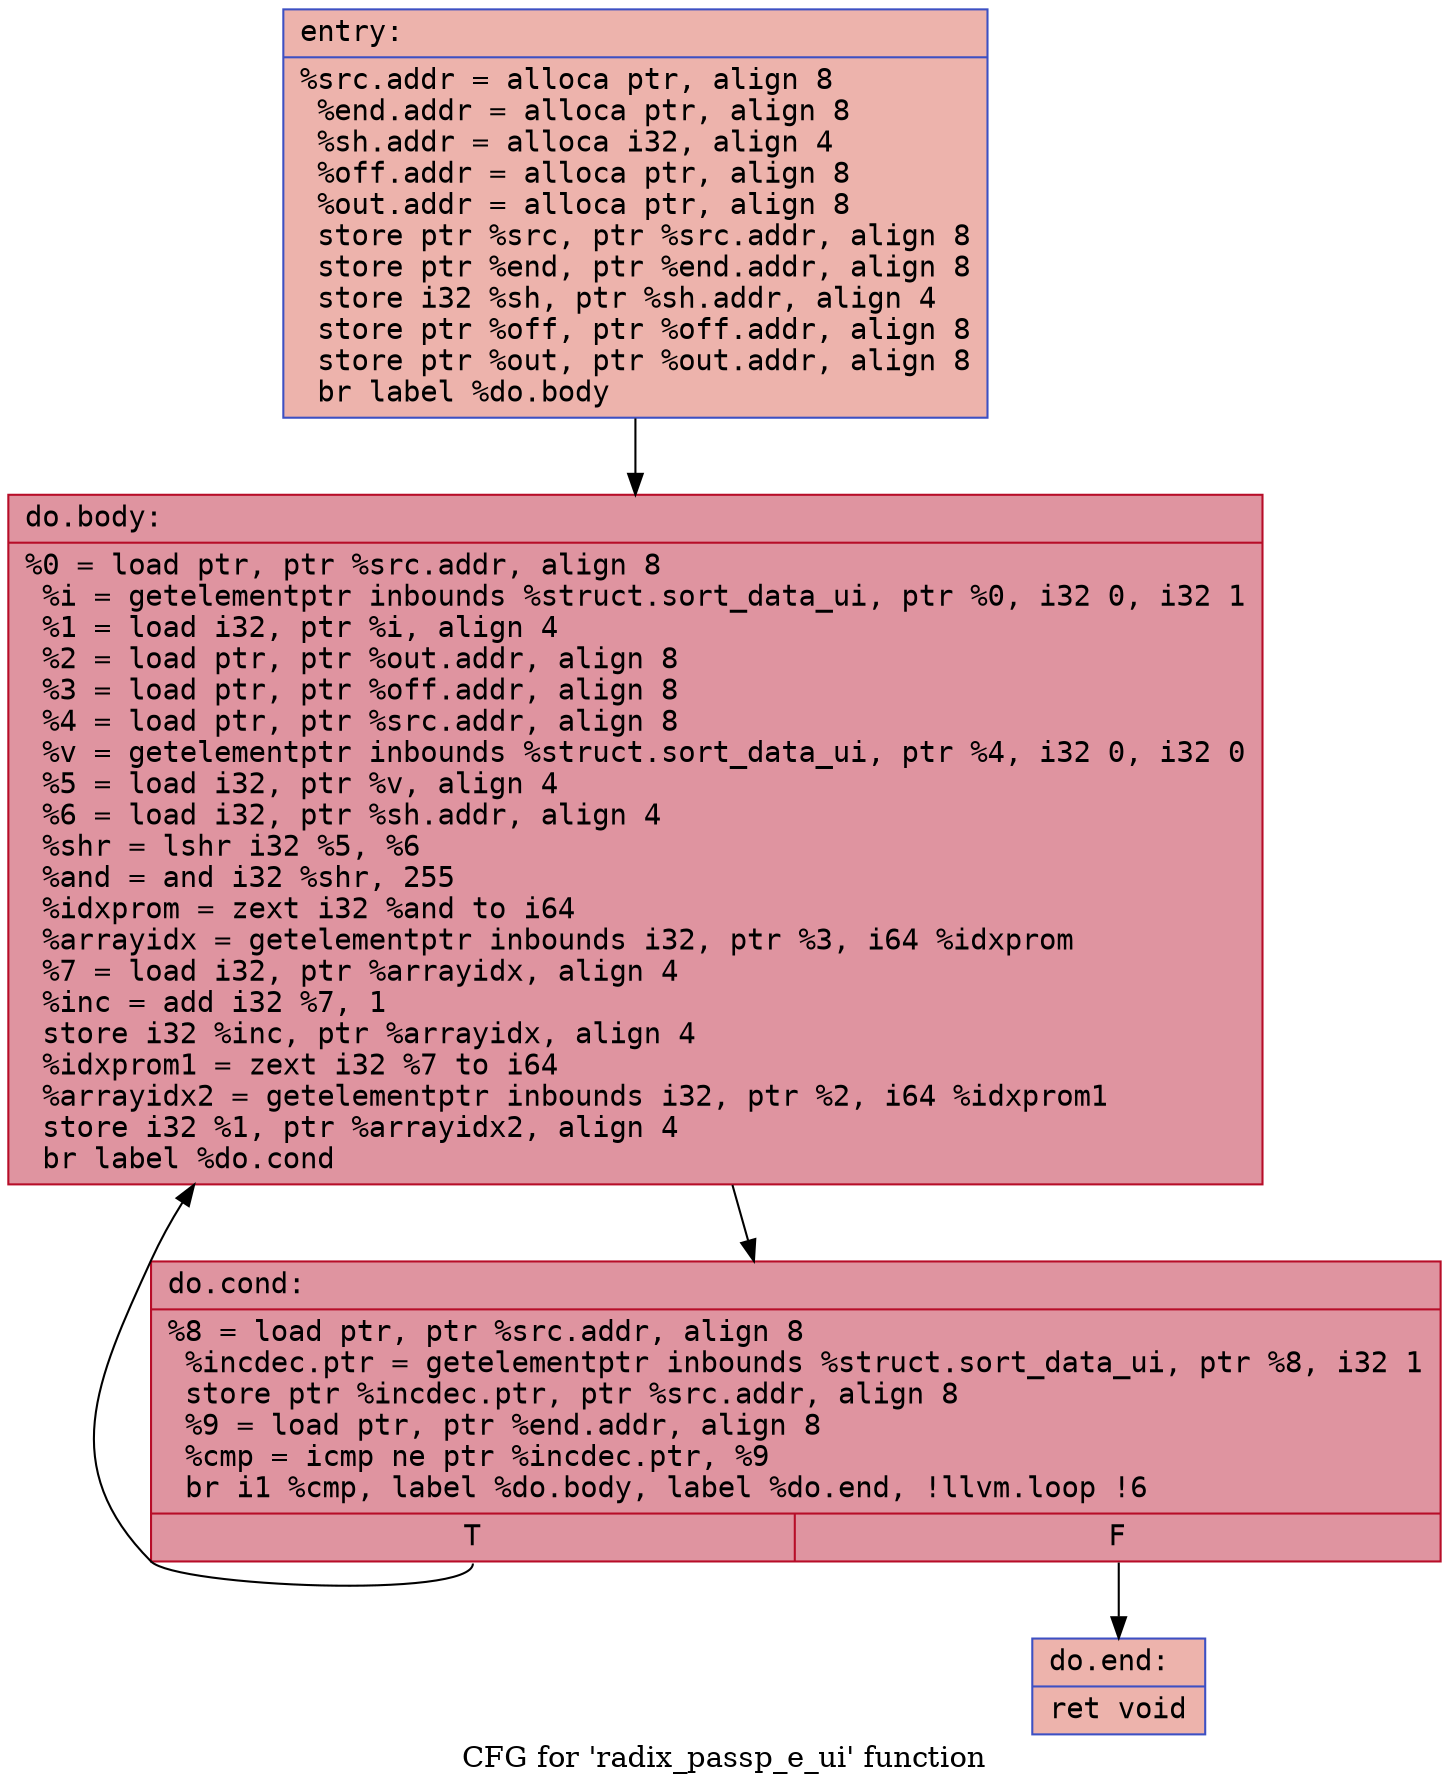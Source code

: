 digraph "CFG for 'radix_passp_e_ui' function" {
	label="CFG for 'radix_passp_e_ui' function";

	Node0x5564aae172a0 [shape=record,color="#3d50c3ff", style=filled, fillcolor="#d6524470" fontname="Courier",label="{entry:\l|  %src.addr = alloca ptr, align 8\l  %end.addr = alloca ptr, align 8\l  %sh.addr = alloca i32, align 4\l  %off.addr = alloca ptr, align 8\l  %out.addr = alloca ptr, align 8\l  store ptr %src, ptr %src.addr, align 8\l  store ptr %end, ptr %end.addr, align 8\l  store i32 %sh, ptr %sh.addr, align 4\l  store ptr %off, ptr %off.addr, align 8\l  store ptr %out, ptr %out.addr, align 8\l  br label %do.body\l}"];
	Node0x5564aae172a0 -> Node0x5564aae17be0[tooltip="entry -> do.body\nProbability 100.00%" ];
	Node0x5564aae17be0 [shape=record,color="#b70d28ff", style=filled, fillcolor="#b70d2870" fontname="Courier",label="{do.body:\l|  %0 = load ptr, ptr %src.addr, align 8\l  %i = getelementptr inbounds %struct.sort_data_ui, ptr %0, i32 0, i32 1\l  %1 = load i32, ptr %i, align 4\l  %2 = load ptr, ptr %out.addr, align 8\l  %3 = load ptr, ptr %off.addr, align 8\l  %4 = load ptr, ptr %src.addr, align 8\l  %v = getelementptr inbounds %struct.sort_data_ui, ptr %4, i32 0, i32 0\l  %5 = load i32, ptr %v, align 4\l  %6 = load i32, ptr %sh.addr, align 4\l  %shr = lshr i32 %5, %6\l  %and = and i32 %shr, 255\l  %idxprom = zext i32 %and to i64\l  %arrayidx = getelementptr inbounds i32, ptr %3, i64 %idxprom\l  %7 = load i32, ptr %arrayidx, align 4\l  %inc = add i32 %7, 1\l  store i32 %inc, ptr %arrayidx, align 4\l  %idxprom1 = zext i32 %7 to i64\l  %arrayidx2 = getelementptr inbounds i32, ptr %2, i64 %idxprom1\l  store i32 %1, ptr %arrayidx2, align 4\l  br label %do.cond\l}"];
	Node0x5564aae17be0 -> Node0x5564aae18960[tooltip="do.body -> do.cond\nProbability 100.00%" ];
	Node0x5564aae18960 [shape=record,color="#b70d28ff", style=filled, fillcolor="#b70d2870" fontname="Courier",label="{do.cond:\l|  %8 = load ptr, ptr %src.addr, align 8\l  %incdec.ptr = getelementptr inbounds %struct.sort_data_ui, ptr %8, i32 1\l  store ptr %incdec.ptr, ptr %src.addr, align 8\l  %9 = load ptr, ptr %end.addr, align 8\l  %cmp = icmp ne ptr %incdec.ptr, %9\l  br i1 %cmp, label %do.body, label %do.end, !llvm.loop !6\l|{<s0>T|<s1>F}}"];
	Node0x5564aae18960:s0 -> Node0x5564aae17be0[tooltip="do.cond -> do.body\nProbability 96.88%" ];
	Node0x5564aae18960:s1 -> Node0x5564aae18d60[tooltip="do.cond -> do.end\nProbability 3.12%" ];
	Node0x5564aae18d60 [shape=record,color="#3d50c3ff", style=filled, fillcolor="#d6524470" fontname="Courier",label="{do.end:\l|  ret void\l}"];
}
